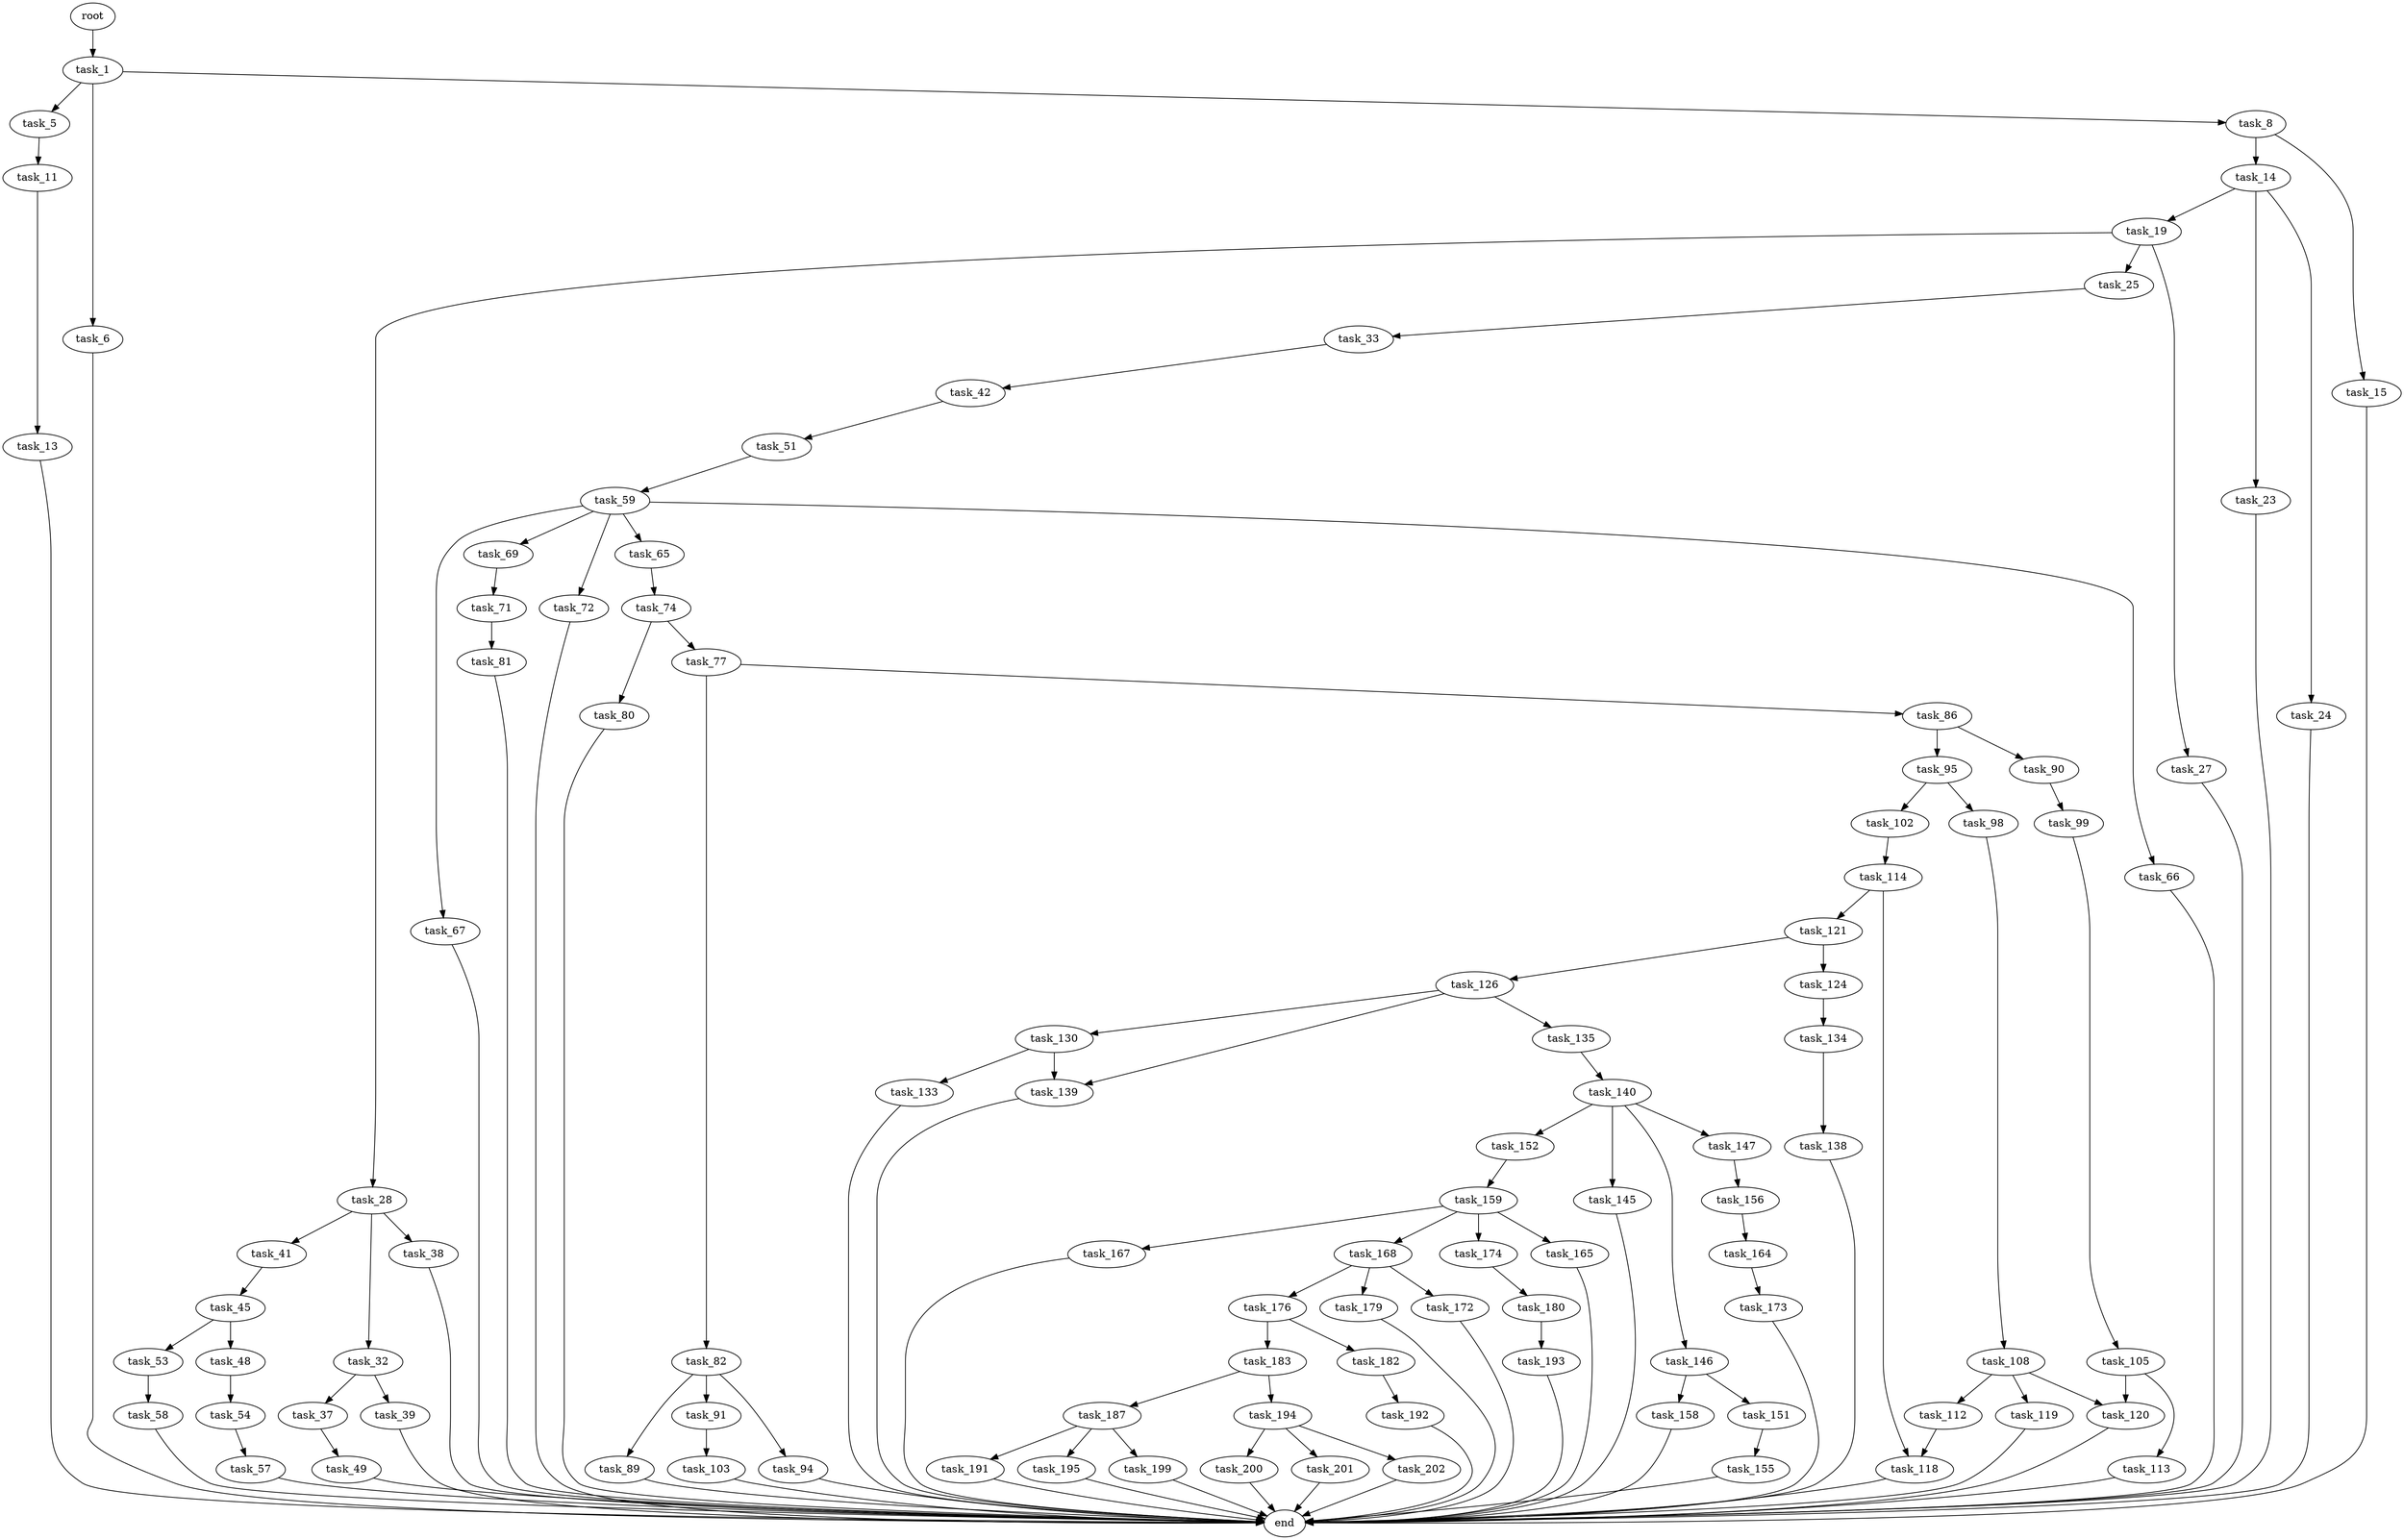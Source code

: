 digraph G {
  root [size="0.000000"];
  task_1 [size="35621434916.000000"];
  task_5 [size="3336409484.000000"];
  task_6 [size="5740526773.000000"];
  task_8 [size="1043100512358.000000"];
  task_11 [size="256701622300.000000"];
  end [size="0.000000"];
  task_14 [size="782757789696.000000"];
  task_15 [size="16918552918.000000"];
  task_13 [size="1338089207.000000"];
  task_19 [size="19292366385.000000"];
  task_23 [size="40848733019.000000"];
  task_24 [size="301658740765.000000"];
  task_25 [size="305385600808.000000"];
  task_27 [size="234001887496.000000"];
  task_28 [size="68719476736.000000"];
  task_33 [size="231928233984.000000"];
  task_32 [size="1606624526.000000"];
  task_38 [size="25930105764.000000"];
  task_41 [size="1073741824000.000000"];
  task_37 [size="3947701827.000000"];
  task_39 [size="260038283336.000000"];
  task_42 [size="38522845141.000000"];
  task_49 [size="34292672950.000000"];
  task_45 [size="8169858177.000000"];
  task_51 [size="36985035324.000000"];
  task_48 [size="46728233919.000000"];
  task_53 [size="4681411177.000000"];
  task_54 [size="9339817473.000000"];
  task_59 [size="231928233984.000000"];
  task_58 [size="1924219669.000000"];
  task_57 [size="3181493431.000000"];
  task_65 [size="549755813888.000000"];
  task_66 [size="325050286184.000000"];
  task_67 [size="11538699896.000000"];
  task_69 [size="134217728000.000000"];
  task_72 [size="625850347658.000000"];
  task_74 [size="28991029248.000000"];
  task_71 [size="549755813888.000000"];
  task_81 [size="879289802.000000"];
  task_77 [size="716082007.000000"];
  task_80 [size="68719476736.000000"];
  task_82 [size="8589934592.000000"];
  task_86 [size="549755813888.000000"];
  task_89 [size="6176947607.000000"];
  task_91 [size="11656529593.000000"];
  task_94 [size="7765991528.000000"];
  task_90 [size="832453480144.000000"];
  task_95 [size="141180831202.000000"];
  task_99 [size="68719476736.000000"];
  task_103 [size="782757789696.000000"];
  task_98 [size="719968163564.000000"];
  task_102 [size="607896383015.000000"];
  task_108 [size="290493117564.000000"];
  task_105 [size="28991029248.000000"];
  task_114 [size="1073741824000.000000"];
  task_113 [size="549755813888.000000"];
  task_120 [size="134217728000.000000"];
  task_112 [size="2507963310.000000"];
  task_119 [size="658035708301.000000"];
  task_118 [size="4021385699.000000"];
  task_121 [size="175634244600.000000"];
  task_124 [size="6958160884.000000"];
  task_126 [size="10033173919.000000"];
  task_134 [size="586366186542.000000"];
  task_130 [size="987869828825.000000"];
  task_135 [size="549755813888.000000"];
  task_139 [size="7190857583.000000"];
  task_133 [size="20934705182.000000"];
  task_138 [size="4395916701.000000"];
  task_140 [size="945777212.000000"];
  task_145 [size="111579494044.000000"];
  task_146 [size="68719476736.000000"];
  task_147 [size="3414325622.000000"];
  task_152 [size="28991029248.000000"];
  task_151 [size="207417413216.000000"];
  task_158 [size="777496654220.000000"];
  task_156 [size="93844150452.000000"];
  task_155 [size="666638765.000000"];
  task_159 [size="28991029248.000000"];
  task_164 [size="67619774792.000000"];
  task_165 [size="58931420544.000000"];
  task_167 [size="231928233984.000000"];
  task_168 [size="42627692848.000000"];
  task_174 [size="5056085360.000000"];
  task_173 [size="782757789696.000000"];
  task_172 [size="1095805745663.000000"];
  task_176 [size="232511213458.000000"];
  task_179 [size="6660459440.000000"];
  task_180 [size="28991029248.000000"];
  task_182 [size="134217728000.000000"];
  task_183 [size="549755813888.000000"];
  task_193 [size="156047665823.000000"];
  task_192 [size="7967146919.000000"];
  task_187 [size="231928233984.000000"];
  task_194 [size="549755813888.000000"];
  task_191 [size="321021603217.000000"];
  task_195 [size="28991029248.000000"];
  task_199 [size="28991029248.000000"];
  task_200 [size="26174643282.000000"];
  task_201 [size="134217728000.000000"];
  task_202 [size="11610257124.000000"];

  root -> task_1 [size="1.000000"];
  task_1 -> task_5 [size="838860800.000000"];
  task_1 -> task_6 [size="838860800.000000"];
  task_1 -> task_8 [size="838860800.000000"];
  task_5 -> task_11 [size="411041792.000000"];
  task_6 -> end [size="1.000000"];
  task_8 -> task_14 [size="838860800.000000"];
  task_8 -> task_15 [size="838860800.000000"];
  task_11 -> task_13 [size="209715200.000000"];
  task_14 -> task_19 [size="679477248.000000"];
  task_14 -> task_23 [size="679477248.000000"];
  task_14 -> task_24 [size="679477248.000000"];
  task_15 -> end [size="1.000000"];
  task_13 -> end [size="1.000000"];
  task_19 -> task_25 [size="679477248.000000"];
  task_19 -> task_27 [size="679477248.000000"];
  task_19 -> task_28 [size="679477248.000000"];
  task_23 -> end [size="1.000000"];
  task_24 -> end [size="1.000000"];
  task_25 -> task_33 [size="209715200.000000"];
  task_27 -> end [size="1.000000"];
  task_28 -> task_32 [size="134217728.000000"];
  task_28 -> task_38 [size="134217728.000000"];
  task_28 -> task_41 [size="134217728.000000"];
  task_33 -> task_42 [size="301989888.000000"];
  task_32 -> task_37 [size="75497472.000000"];
  task_32 -> task_39 [size="75497472.000000"];
  task_38 -> end [size="1.000000"];
  task_41 -> task_45 [size="838860800.000000"];
  task_37 -> task_49 [size="75497472.000000"];
  task_39 -> end [size="1.000000"];
  task_42 -> task_51 [size="679477248.000000"];
  task_49 -> end [size="1.000000"];
  task_45 -> task_48 [size="679477248.000000"];
  task_45 -> task_53 [size="679477248.000000"];
  task_51 -> task_59 [size="679477248.000000"];
  task_48 -> task_54 [size="838860800.000000"];
  task_53 -> task_58 [size="75497472.000000"];
  task_54 -> task_57 [size="33554432.000000"];
  task_59 -> task_65 [size="301989888.000000"];
  task_59 -> task_66 [size="301989888.000000"];
  task_59 -> task_67 [size="301989888.000000"];
  task_59 -> task_69 [size="301989888.000000"];
  task_59 -> task_72 [size="301989888.000000"];
  task_58 -> end [size="1.000000"];
  task_57 -> end [size="1.000000"];
  task_65 -> task_74 [size="536870912.000000"];
  task_66 -> end [size="1.000000"];
  task_67 -> end [size="1.000000"];
  task_69 -> task_71 [size="209715200.000000"];
  task_72 -> end [size="1.000000"];
  task_74 -> task_77 [size="75497472.000000"];
  task_74 -> task_80 [size="75497472.000000"];
  task_71 -> task_81 [size="536870912.000000"];
  task_81 -> end [size="1.000000"];
  task_77 -> task_82 [size="33554432.000000"];
  task_77 -> task_86 [size="33554432.000000"];
  task_80 -> end [size="1.000000"];
  task_82 -> task_89 [size="33554432.000000"];
  task_82 -> task_91 [size="33554432.000000"];
  task_82 -> task_94 [size="33554432.000000"];
  task_86 -> task_90 [size="536870912.000000"];
  task_86 -> task_95 [size="536870912.000000"];
  task_89 -> end [size="1.000000"];
  task_91 -> task_103 [size="411041792.000000"];
  task_94 -> end [size="1.000000"];
  task_90 -> task_99 [size="536870912.000000"];
  task_95 -> task_98 [size="301989888.000000"];
  task_95 -> task_102 [size="301989888.000000"];
  task_99 -> task_105 [size="134217728.000000"];
  task_103 -> end [size="1.000000"];
  task_98 -> task_108 [size="536870912.000000"];
  task_102 -> task_114 [size="679477248.000000"];
  task_108 -> task_112 [size="536870912.000000"];
  task_108 -> task_119 [size="536870912.000000"];
  task_108 -> task_120 [size="536870912.000000"];
  task_105 -> task_113 [size="75497472.000000"];
  task_105 -> task_120 [size="75497472.000000"];
  task_114 -> task_118 [size="838860800.000000"];
  task_114 -> task_121 [size="838860800.000000"];
  task_113 -> end [size="1.000000"];
  task_120 -> end [size="1.000000"];
  task_112 -> task_118 [size="209715200.000000"];
  task_119 -> end [size="1.000000"];
  task_118 -> end [size="1.000000"];
  task_121 -> task_124 [size="134217728.000000"];
  task_121 -> task_126 [size="134217728.000000"];
  task_124 -> task_134 [size="301989888.000000"];
  task_126 -> task_130 [size="411041792.000000"];
  task_126 -> task_135 [size="411041792.000000"];
  task_126 -> task_139 [size="411041792.000000"];
  task_134 -> task_138 [size="679477248.000000"];
  task_130 -> task_133 [size="679477248.000000"];
  task_130 -> task_139 [size="679477248.000000"];
  task_135 -> task_140 [size="536870912.000000"];
  task_139 -> end [size="1.000000"];
  task_133 -> end [size="1.000000"];
  task_138 -> end [size="1.000000"];
  task_140 -> task_145 [size="33554432.000000"];
  task_140 -> task_146 [size="33554432.000000"];
  task_140 -> task_147 [size="33554432.000000"];
  task_140 -> task_152 [size="33554432.000000"];
  task_145 -> end [size="1.000000"];
  task_146 -> task_151 [size="134217728.000000"];
  task_146 -> task_158 [size="134217728.000000"];
  task_147 -> task_156 [size="301989888.000000"];
  task_152 -> task_159 [size="75497472.000000"];
  task_151 -> task_155 [size="536870912.000000"];
  task_158 -> end [size="1.000000"];
  task_156 -> task_164 [size="134217728.000000"];
  task_155 -> end [size="1.000000"];
  task_159 -> task_165 [size="75497472.000000"];
  task_159 -> task_167 [size="75497472.000000"];
  task_159 -> task_168 [size="75497472.000000"];
  task_159 -> task_174 [size="75497472.000000"];
  task_164 -> task_173 [size="301989888.000000"];
  task_165 -> end [size="1.000000"];
  task_167 -> end [size="1.000000"];
  task_168 -> task_172 [size="679477248.000000"];
  task_168 -> task_176 [size="679477248.000000"];
  task_168 -> task_179 [size="679477248.000000"];
  task_174 -> task_180 [size="134217728.000000"];
  task_173 -> end [size="1.000000"];
  task_172 -> end [size="1.000000"];
  task_176 -> task_182 [size="411041792.000000"];
  task_176 -> task_183 [size="411041792.000000"];
  task_179 -> end [size="1.000000"];
  task_180 -> task_193 [size="75497472.000000"];
  task_182 -> task_192 [size="209715200.000000"];
  task_183 -> task_187 [size="536870912.000000"];
  task_183 -> task_194 [size="536870912.000000"];
  task_193 -> end [size="1.000000"];
  task_192 -> end [size="1.000000"];
  task_187 -> task_191 [size="301989888.000000"];
  task_187 -> task_195 [size="301989888.000000"];
  task_187 -> task_199 [size="301989888.000000"];
  task_194 -> task_200 [size="536870912.000000"];
  task_194 -> task_201 [size="536870912.000000"];
  task_194 -> task_202 [size="536870912.000000"];
  task_191 -> end [size="1.000000"];
  task_195 -> end [size="1.000000"];
  task_199 -> end [size="1.000000"];
  task_200 -> end [size="1.000000"];
  task_201 -> end [size="1.000000"];
  task_202 -> end [size="1.000000"];
}
